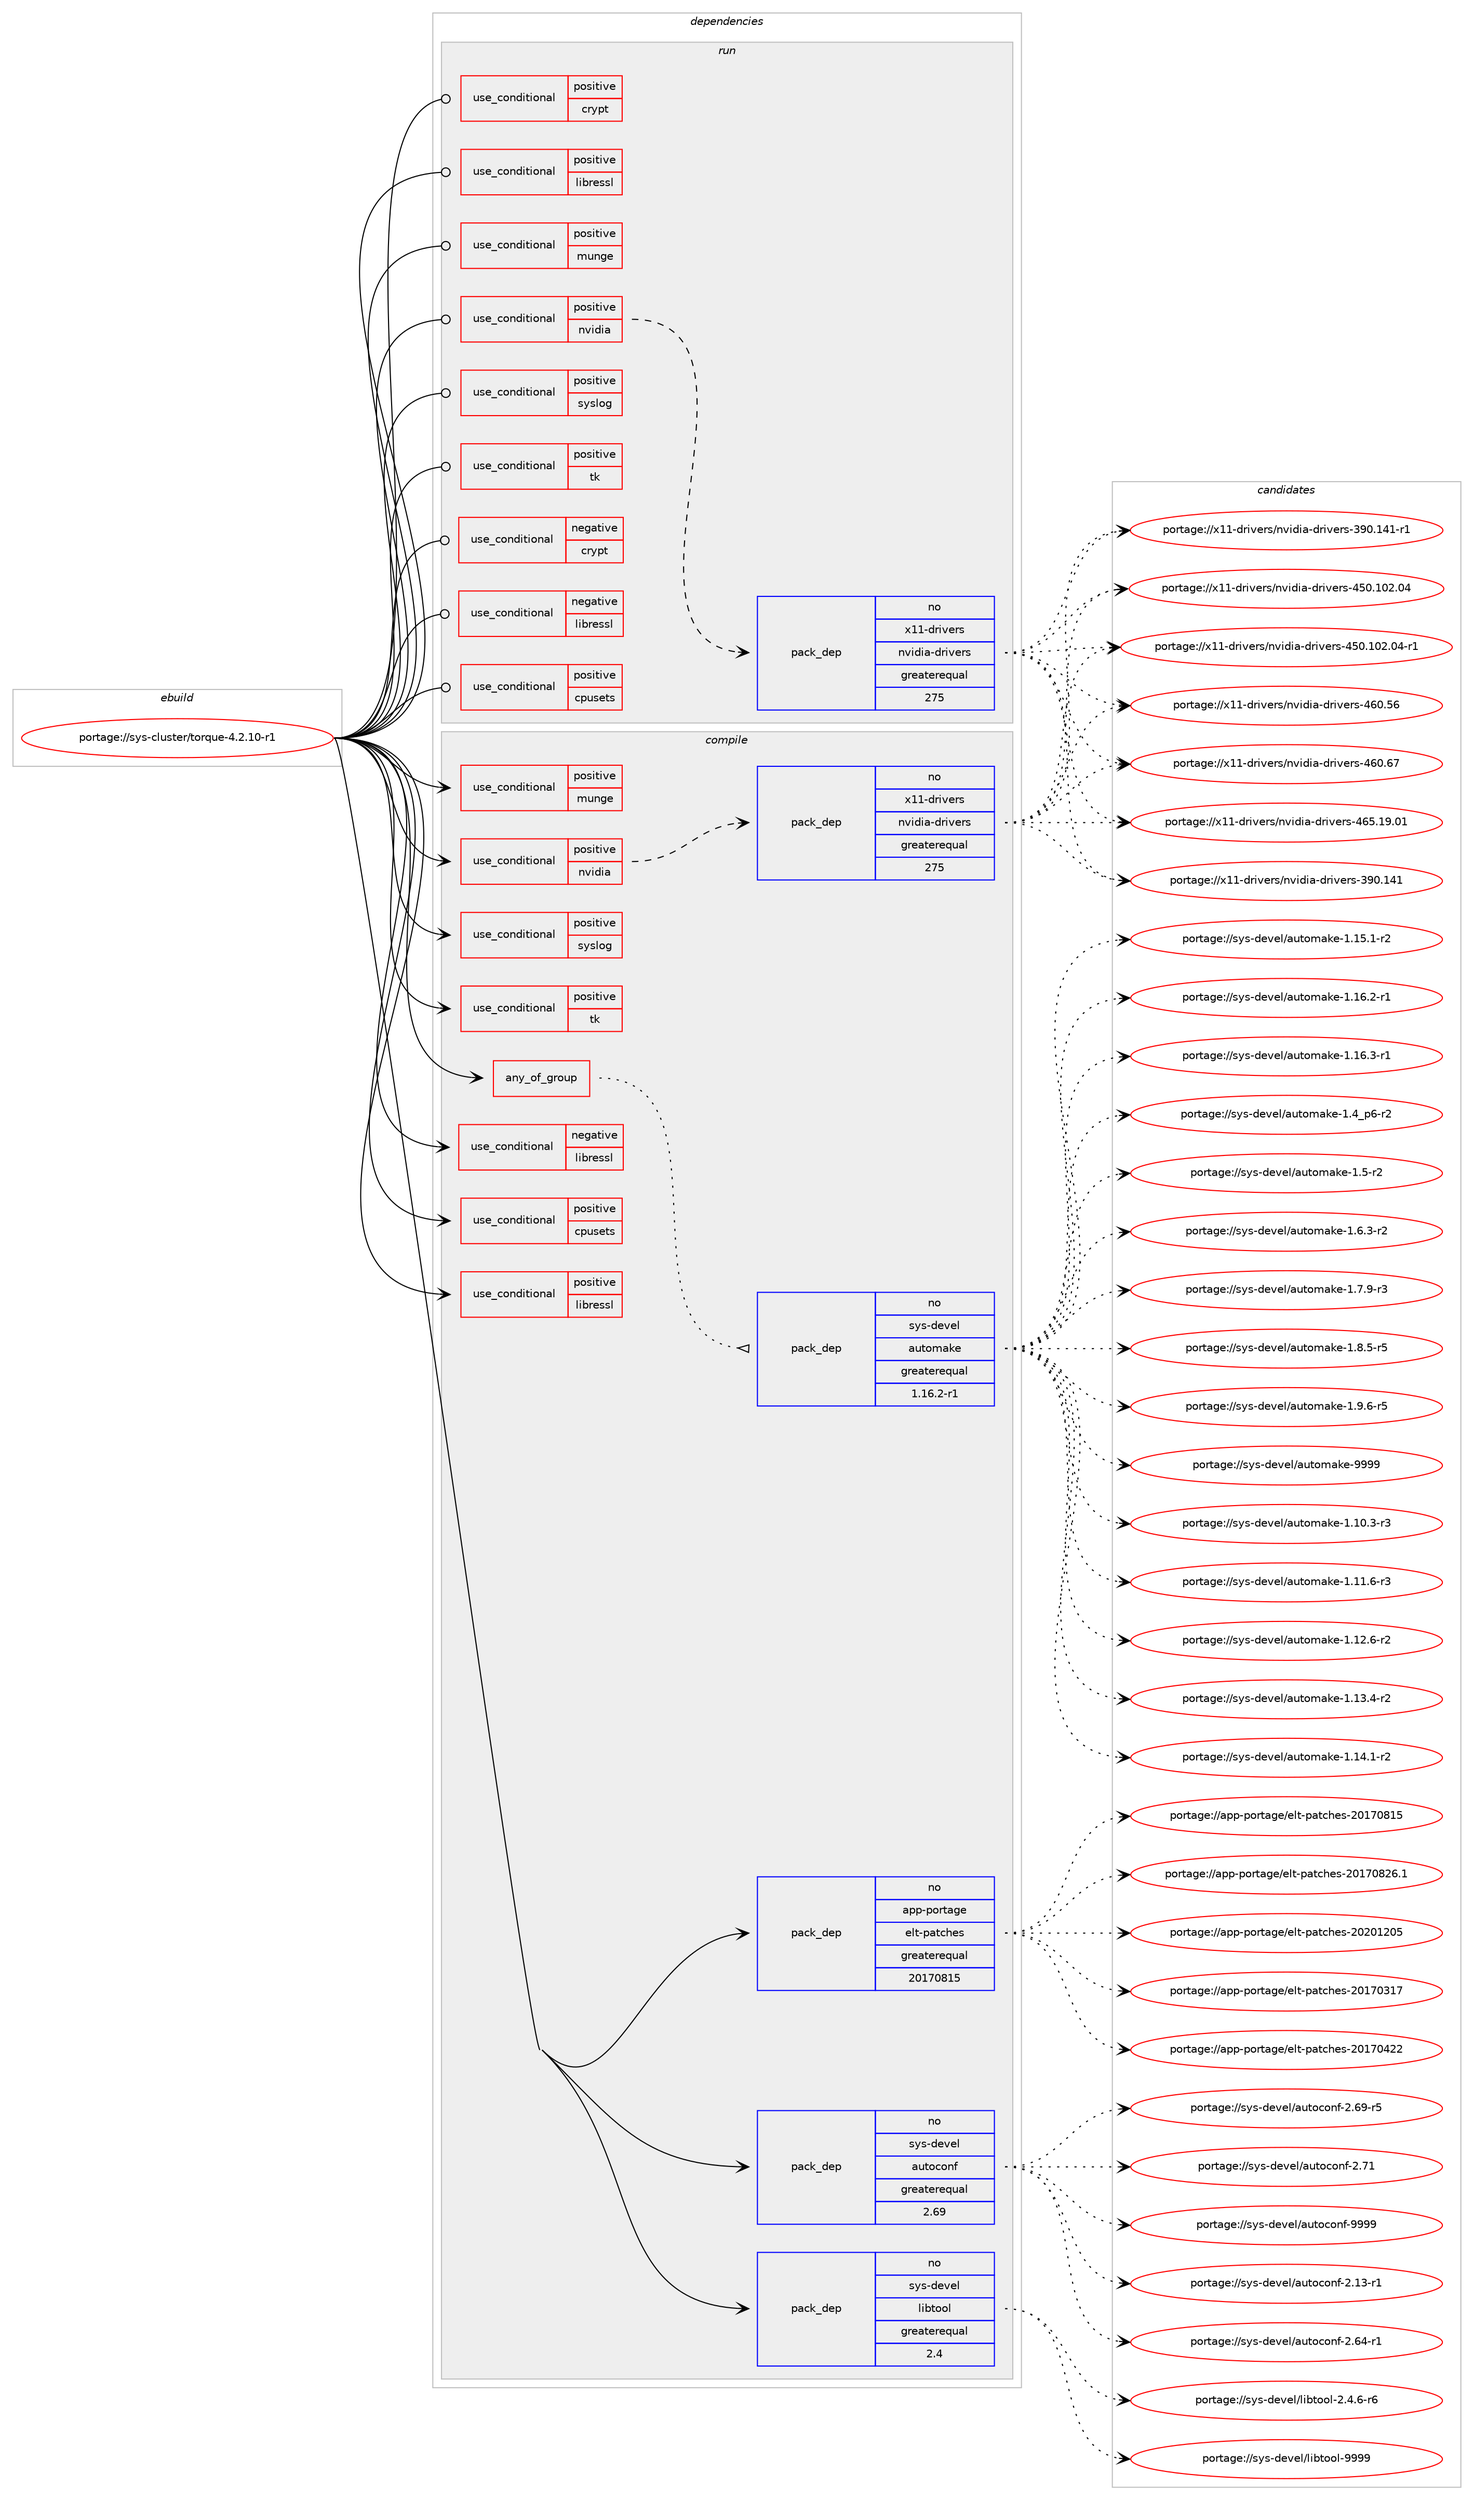 digraph prolog {

# *************
# Graph options
# *************

newrank=true;
concentrate=true;
compound=true;
graph [rankdir=LR,fontname=Helvetica,fontsize=10,ranksep=1.5];#, ranksep=2.5, nodesep=0.2];
edge  [arrowhead=vee];
node  [fontname=Helvetica,fontsize=10];

# **********
# The ebuild
# **********

subgraph cluster_leftcol {
color=gray;
rank=same;
label=<<i>ebuild</i>>;
id [label="portage://sys-cluster/torque-4.2.10-r1", color=red, width=4, href="../sys-cluster/torque-4.2.10-r1.svg"];
}

# ****************
# The dependencies
# ****************

subgraph cluster_midcol {
color=gray;
label=<<i>dependencies</i>>;
subgraph cluster_compile {
fillcolor="#eeeeee";
style=filled;
label=<<i>compile</i>>;
subgraph any36 {
dependency2908 [label=<<TABLE BORDER="0" CELLBORDER="1" CELLSPACING="0" CELLPADDING="4"><TR><TD CELLPADDING="10">any_of_group</TD></TR></TABLE>>, shape=none, color=red];subgraph pack1803 {
dependency2909 [label=<<TABLE BORDER="0" CELLBORDER="1" CELLSPACING="0" CELLPADDING="4" WIDTH="220"><TR><TD ROWSPAN="6" CELLPADDING="30">pack_dep</TD></TR><TR><TD WIDTH="110">no</TD></TR><TR><TD>sys-devel</TD></TR><TR><TD>automake</TD></TR><TR><TD>greaterequal</TD></TR><TR><TD>1.16.2-r1</TD></TR></TABLE>>, shape=none, color=blue];
}
dependency2908:e -> dependency2909:w [weight=20,style="dotted",arrowhead="oinv"];
}
id:e -> dependency2908:w [weight=20,style="solid",arrowhead="vee"];
subgraph cond1071 {
dependency2910 [label=<<TABLE BORDER="0" CELLBORDER="1" CELLSPACING="0" CELLPADDING="4"><TR><TD ROWSPAN="3" CELLPADDING="10">use_conditional</TD></TR><TR><TD>negative</TD></TR><TR><TD>libressl</TD></TR></TABLE>>, shape=none, color=red];
# *** BEGIN UNKNOWN DEPENDENCY TYPE (TODO) ***
# dependency2910 -> package_dependency(portage://sys-cluster/torque-4.2.10-r1,install,no,dev-libs,openssl,none,[,,],[slot(0),equal],[])
# *** END UNKNOWN DEPENDENCY TYPE (TODO) ***

}
id:e -> dependency2910:w [weight=20,style="solid",arrowhead="vee"];
subgraph cond1072 {
dependency2911 [label=<<TABLE BORDER="0" CELLBORDER="1" CELLSPACING="0" CELLPADDING="4"><TR><TD ROWSPAN="3" CELLPADDING="10">use_conditional</TD></TR><TR><TD>positive</TD></TR><TR><TD>cpusets</TD></TR></TABLE>>, shape=none, color=red];
# *** BEGIN UNKNOWN DEPENDENCY TYPE (TODO) ***
# dependency2911 -> package_dependency(portage://sys-cluster/torque-4.2.10-r1,install,no,sys-apps,hwloc,none,[,,],[],[])
# *** END UNKNOWN DEPENDENCY TYPE (TODO) ***

}
id:e -> dependency2911:w [weight=20,style="solid",arrowhead="vee"];
subgraph cond1073 {
dependency2912 [label=<<TABLE BORDER="0" CELLBORDER="1" CELLSPACING="0" CELLPADDING="4"><TR><TD ROWSPAN="3" CELLPADDING="10">use_conditional</TD></TR><TR><TD>positive</TD></TR><TR><TD>libressl</TD></TR></TABLE>>, shape=none, color=red];
# *** BEGIN UNKNOWN DEPENDENCY TYPE (TODO) ***
# dependency2912 -> package_dependency(portage://sys-cluster/torque-4.2.10-r1,install,no,dev-libs,libressl,none,[,,],[slot(0),equal],[])
# *** END UNKNOWN DEPENDENCY TYPE (TODO) ***

}
id:e -> dependency2912:w [weight=20,style="solid",arrowhead="vee"];
subgraph cond1074 {
dependency2913 [label=<<TABLE BORDER="0" CELLBORDER="1" CELLSPACING="0" CELLPADDING="4"><TR><TD ROWSPAN="3" CELLPADDING="10">use_conditional</TD></TR><TR><TD>positive</TD></TR><TR><TD>munge</TD></TR></TABLE>>, shape=none, color=red];
# *** BEGIN UNKNOWN DEPENDENCY TYPE (TODO) ***
# dependency2913 -> package_dependency(portage://sys-cluster/torque-4.2.10-r1,install,no,sys-auth,munge,none,[,,],[],[])
# *** END UNKNOWN DEPENDENCY TYPE (TODO) ***

}
id:e -> dependency2913:w [weight=20,style="solid",arrowhead="vee"];
subgraph cond1075 {
dependency2914 [label=<<TABLE BORDER="0" CELLBORDER="1" CELLSPACING="0" CELLPADDING="4"><TR><TD ROWSPAN="3" CELLPADDING="10">use_conditional</TD></TR><TR><TD>positive</TD></TR><TR><TD>nvidia</TD></TR></TABLE>>, shape=none, color=red];
subgraph pack1804 {
dependency2915 [label=<<TABLE BORDER="0" CELLBORDER="1" CELLSPACING="0" CELLPADDING="4" WIDTH="220"><TR><TD ROWSPAN="6" CELLPADDING="30">pack_dep</TD></TR><TR><TD WIDTH="110">no</TD></TR><TR><TD>x11-drivers</TD></TR><TR><TD>nvidia-drivers</TD></TR><TR><TD>greaterequal</TD></TR><TR><TD>275</TD></TR></TABLE>>, shape=none, color=blue];
}
dependency2914:e -> dependency2915:w [weight=20,style="dashed",arrowhead="vee"];
}
id:e -> dependency2914:w [weight=20,style="solid",arrowhead="vee"];
subgraph cond1076 {
dependency2916 [label=<<TABLE BORDER="0" CELLBORDER="1" CELLSPACING="0" CELLPADDING="4"><TR><TD ROWSPAN="3" CELLPADDING="10">use_conditional</TD></TR><TR><TD>positive</TD></TR><TR><TD>syslog</TD></TR></TABLE>>, shape=none, color=red];
# *** BEGIN UNKNOWN DEPENDENCY TYPE (TODO) ***
# dependency2916 -> package_dependency(portage://sys-cluster/torque-4.2.10-r1,install,no,virtual,logger,none,[,,],[],[])
# *** END UNKNOWN DEPENDENCY TYPE (TODO) ***

}
id:e -> dependency2916:w [weight=20,style="solid",arrowhead="vee"];
subgraph cond1077 {
dependency2917 [label=<<TABLE BORDER="0" CELLBORDER="1" CELLSPACING="0" CELLPADDING="4"><TR><TD ROWSPAN="3" CELLPADDING="10">use_conditional</TD></TR><TR><TD>positive</TD></TR><TR><TD>tk</TD></TR></TABLE>>, shape=none, color=red];
# *** BEGIN UNKNOWN DEPENDENCY TYPE (TODO) ***
# dependency2917 -> package_dependency(portage://sys-cluster/torque-4.2.10-r1,install,no,dev-lang,tk,none,[,,],[slot(0),equal],[])
# *** END UNKNOWN DEPENDENCY TYPE (TODO) ***

# *** BEGIN UNKNOWN DEPENDENCY TYPE (TODO) ***
# dependency2917 -> package_dependency(portage://sys-cluster/torque-4.2.10-r1,install,no,dev-lang,tcl,none,[,,],[slot(0),equal],[])
# *** END UNKNOWN DEPENDENCY TYPE (TODO) ***

}
id:e -> dependency2917:w [weight=20,style="solid",arrowhead="vee"];
subgraph pack1805 {
dependency2918 [label=<<TABLE BORDER="0" CELLBORDER="1" CELLSPACING="0" CELLPADDING="4" WIDTH="220"><TR><TD ROWSPAN="6" CELLPADDING="30">pack_dep</TD></TR><TR><TD WIDTH="110">no</TD></TR><TR><TD>app-portage</TD></TR><TR><TD>elt-patches</TD></TR><TR><TD>greaterequal</TD></TR><TR><TD>20170815</TD></TR></TABLE>>, shape=none, color=blue];
}
id:e -> dependency2918:w [weight=20,style="solid",arrowhead="vee"];
# *** BEGIN UNKNOWN DEPENDENCY TYPE (TODO) ***
# id -> package_dependency(portage://sys-cluster/torque-4.2.10-r1,install,no,dev-libs,libxml2,none,[,,],[],[])
# *** END UNKNOWN DEPENDENCY TYPE (TODO) ***

subgraph pack1806 {
dependency2919 [label=<<TABLE BORDER="0" CELLBORDER="1" CELLSPACING="0" CELLPADDING="4" WIDTH="220"><TR><TD ROWSPAN="6" CELLPADDING="30">pack_dep</TD></TR><TR><TD WIDTH="110">no</TD></TR><TR><TD>sys-devel</TD></TR><TR><TD>autoconf</TD></TR><TR><TD>greaterequal</TD></TR><TR><TD>2.69</TD></TR></TABLE>>, shape=none, color=blue];
}
id:e -> dependency2919:w [weight=20,style="solid",arrowhead="vee"];
# *** BEGIN UNKNOWN DEPENDENCY TYPE (TODO) ***
# id -> package_dependency(portage://sys-cluster/torque-4.2.10-r1,install,no,sys-devel,gnuconfig,none,[,,],[],[])
# *** END UNKNOWN DEPENDENCY TYPE (TODO) ***

subgraph pack1807 {
dependency2920 [label=<<TABLE BORDER="0" CELLBORDER="1" CELLSPACING="0" CELLPADDING="4" WIDTH="220"><TR><TD ROWSPAN="6" CELLPADDING="30">pack_dep</TD></TR><TR><TD WIDTH="110">no</TD></TR><TR><TD>sys-devel</TD></TR><TR><TD>libtool</TD></TR><TR><TD>greaterequal</TD></TR><TR><TD>2.4</TD></TR></TABLE>>, shape=none, color=blue];
}
id:e -> dependency2920:w [weight=20,style="solid",arrowhead="vee"];
# *** BEGIN UNKNOWN DEPENDENCY TYPE (TODO) ***
# id -> package_dependency(portage://sys-cluster/torque-4.2.10-r1,install,no,sys-libs,ncurses,none,[,,],any_different_slot,[])
# *** END UNKNOWN DEPENDENCY TYPE (TODO) ***

# *** BEGIN UNKNOWN DEPENDENCY TYPE (TODO) ***
# id -> package_dependency(portage://sys-cluster/torque-4.2.10-r1,install,no,sys-libs,readline,none,[,,],[slot(0),equal],[])
# *** END UNKNOWN DEPENDENCY TYPE (TODO) ***

# *** BEGIN UNKNOWN DEPENDENCY TYPE (TODO) ***
# id -> package_dependency(portage://sys-cluster/torque-4.2.10-r1,install,no,sys-libs,zlib,none,[,,],[],[])
# *** END UNKNOWN DEPENDENCY TYPE (TODO) ***

# *** BEGIN UNKNOWN DEPENDENCY TYPE (TODO) ***
# id -> package_dependency(portage://sys-cluster/torque-4.2.10-r1,install,strong,games-util,qstat,none,[,,],[],[])
# *** END UNKNOWN DEPENDENCY TYPE (TODO) ***

# *** BEGIN UNKNOWN DEPENDENCY TYPE (TODO) ***
# id -> package_dependency(portage://sys-cluster/torque-4.2.10-r1,install,strong,sys-cluster,slurm,none,[,,],[],[])
# *** END UNKNOWN DEPENDENCY TYPE (TODO) ***

}
subgraph cluster_compileandrun {
fillcolor="#eeeeee";
style=filled;
label=<<i>compile and run</i>>;
}
subgraph cluster_run {
fillcolor="#eeeeee";
style=filled;
label=<<i>run</i>>;
subgraph cond1078 {
dependency2921 [label=<<TABLE BORDER="0" CELLBORDER="1" CELLSPACING="0" CELLPADDING="4"><TR><TD ROWSPAN="3" CELLPADDING="10">use_conditional</TD></TR><TR><TD>negative</TD></TR><TR><TD>crypt</TD></TR></TABLE>>, shape=none, color=red];
# *** BEGIN UNKNOWN DEPENDENCY TYPE (TODO) ***
# dependency2921 -> package_dependency(portage://sys-cluster/torque-4.2.10-r1,run,no,net-misc,netkit-rsh,none,[,,],[],[])
# *** END UNKNOWN DEPENDENCY TYPE (TODO) ***

}
id:e -> dependency2921:w [weight=20,style="solid",arrowhead="odot"];
subgraph cond1079 {
dependency2922 [label=<<TABLE BORDER="0" CELLBORDER="1" CELLSPACING="0" CELLPADDING="4"><TR><TD ROWSPAN="3" CELLPADDING="10">use_conditional</TD></TR><TR><TD>negative</TD></TR><TR><TD>libressl</TD></TR></TABLE>>, shape=none, color=red];
# *** BEGIN UNKNOWN DEPENDENCY TYPE (TODO) ***
# dependency2922 -> package_dependency(portage://sys-cluster/torque-4.2.10-r1,run,no,dev-libs,openssl,none,[,,],[slot(0),equal],[])
# *** END UNKNOWN DEPENDENCY TYPE (TODO) ***

}
id:e -> dependency2922:w [weight=20,style="solid",arrowhead="odot"];
subgraph cond1080 {
dependency2923 [label=<<TABLE BORDER="0" CELLBORDER="1" CELLSPACING="0" CELLPADDING="4"><TR><TD ROWSPAN="3" CELLPADDING="10">use_conditional</TD></TR><TR><TD>positive</TD></TR><TR><TD>cpusets</TD></TR></TABLE>>, shape=none, color=red];
# *** BEGIN UNKNOWN DEPENDENCY TYPE (TODO) ***
# dependency2923 -> package_dependency(portage://sys-cluster/torque-4.2.10-r1,run,no,sys-apps,hwloc,none,[,,],[],[])
# *** END UNKNOWN DEPENDENCY TYPE (TODO) ***

}
id:e -> dependency2923:w [weight=20,style="solid",arrowhead="odot"];
subgraph cond1081 {
dependency2924 [label=<<TABLE BORDER="0" CELLBORDER="1" CELLSPACING="0" CELLPADDING="4"><TR><TD ROWSPAN="3" CELLPADDING="10">use_conditional</TD></TR><TR><TD>positive</TD></TR><TR><TD>crypt</TD></TR></TABLE>>, shape=none, color=red];
# *** BEGIN UNKNOWN DEPENDENCY TYPE (TODO) ***
# dependency2924 -> package_dependency(portage://sys-cluster/torque-4.2.10-r1,run,no,net-misc,openssh,none,[,,],[],[])
# *** END UNKNOWN DEPENDENCY TYPE (TODO) ***

}
id:e -> dependency2924:w [weight=20,style="solid",arrowhead="odot"];
subgraph cond1082 {
dependency2925 [label=<<TABLE BORDER="0" CELLBORDER="1" CELLSPACING="0" CELLPADDING="4"><TR><TD ROWSPAN="3" CELLPADDING="10">use_conditional</TD></TR><TR><TD>positive</TD></TR><TR><TD>libressl</TD></TR></TABLE>>, shape=none, color=red];
# *** BEGIN UNKNOWN DEPENDENCY TYPE (TODO) ***
# dependency2925 -> package_dependency(portage://sys-cluster/torque-4.2.10-r1,run,no,dev-libs,libressl,none,[,,],[slot(0),equal],[])
# *** END UNKNOWN DEPENDENCY TYPE (TODO) ***

}
id:e -> dependency2925:w [weight=20,style="solid",arrowhead="odot"];
subgraph cond1083 {
dependency2926 [label=<<TABLE BORDER="0" CELLBORDER="1" CELLSPACING="0" CELLPADDING="4"><TR><TD ROWSPAN="3" CELLPADDING="10">use_conditional</TD></TR><TR><TD>positive</TD></TR><TR><TD>munge</TD></TR></TABLE>>, shape=none, color=red];
# *** BEGIN UNKNOWN DEPENDENCY TYPE (TODO) ***
# dependency2926 -> package_dependency(portage://sys-cluster/torque-4.2.10-r1,run,no,sys-auth,munge,none,[,,],[],[])
# *** END UNKNOWN DEPENDENCY TYPE (TODO) ***

}
id:e -> dependency2926:w [weight=20,style="solid",arrowhead="odot"];
subgraph cond1084 {
dependency2927 [label=<<TABLE BORDER="0" CELLBORDER="1" CELLSPACING="0" CELLPADDING="4"><TR><TD ROWSPAN="3" CELLPADDING="10">use_conditional</TD></TR><TR><TD>positive</TD></TR><TR><TD>nvidia</TD></TR></TABLE>>, shape=none, color=red];
subgraph pack1808 {
dependency2928 [label=<<TABLE BORDER="0" CELLBORDER="1" CELLSPACING="0" CELLPADDING="4" WIDTH="220"><TR><TD ROWSPAN="6" CELLPADDING="30">pack_dep</TD></TR><TR><TD WIDTH="110">no</TD></TR><TR><TD>x11-drivers</TD></TR><TR><TD>nvidia-drivers</TD></TR><TR><TD>greaterequal</TD></TR><TR><TD>275</TD></TR></TABLE>>, shape=none, color=blue];
}
dependency2927:e -> dependency2928:w [weight=20,style="dashed",arrowhead="vee"];
}
id:e -> dependency2927:w [weight=20,style="solid",arrowhead="odot"];
subgraph cond1085 {
dependency2929 [label=<<TABLE BORDER="0" CELLBORDER="1" CELLSPACING="0" CELLPADDING="4"><TR><TD ROWSPAN="3" CELLPADDING="10">use_conditional</TD></TR><TR><TD>positive</TD></TR><TR><TD>syslog</TD></TR></TABLE>>, shape=none, color=red];
# *** BEGIN UNKNOWN DEPENDENCY TYPE (TODO) ***
# dependency2929 -> package_dependency(portage://sys-cluster/torque-4.2.10-r1,run,no,virtual,logger,none,[,,],[],[])
# *** END UNKNOWN DEPENDENCY TYPE (TODO) ***

}
id:e -> dependency2929:w [weight=20,style="solid",arrowhead="odot"];
subgraph cond1086 {
dependency2930 [label=<<TABLE BORDER="0" CELLBORDER="1" CELLSPACING="0" CELLPADDING="4"><TR><TD ROWSPAN="3" CELLPADDING="10">use_conditional</TD></TR><TR><TD>positive</TD></TR><TR><TD>tk</TD></TR></TABLE>>, shape=none, color=red];
# *** BEGIN UNKNOWN DEPENDENCY TYPE (TODO) ***
# dependency2930 -> package_dependency(portage://sys-cluster/torque-4.2.10-r1,run,no,dev-lang,tk,none,[,,],[slot(0),equal],[])
# *** END UNKNOWN DEPENDENCY TYPE (TODO) ***

# *** BEGIN UNKNOWN DEPENDENCY TYPE (TODO) ***
# dependency2930 -> package_dependency(portage://sys-cluster/torque-4.2.10-r1,run,no,dev-lang,tcl,none,[,,],[slot(0),equal],[])
# *** END UNKNOWN DEPENDENCY TYPE (TODO) ***

}
id:e -> dependency2930:w [weight=20,style="solid",arrowhead="odot"];
# *** BEGIN UNKNOWN DEPENDENCY TYPE (TODO) ***
# id -> package_dependency(portage://sys-cluster/torque-4.2.10-r1,run,no,dev-libs,libxml2,none,[,,],[],[])
# *** END UNKNOWN DEPENDENCY TYPE (TODO) ***

# *** BEGIN UNKNOWN DEPENDENCY TYPE (TODO) ***
# id -> package_dependency(portage://sys-cluster/torque-4.2.10-r1,run,no,sys-libs,readline,none,[,,],[slot(0),equal],[])
# *** END UNKNOWN DEPENDENCY TYPE (TODO) ***

# *** BEGIN UNKNOWN DEPENDENCY TYPE (TODO) ***
# id -> package_dependency(portage://sys-cluster/torque-4.2.10-r1,run,no,sys-libs,zlib,none,[,,],[],[])
# *** END UNKNOWN DEPENDENCY TYPE (TODO) ***

# *** BEGIN UNKNOWN DEPENDENCY TYPE (TODO) ***
# id -> package_dependency(portage://sys-cluster/torque-4.2.10-r1,run,strong,games-util,qstat,none,[,,],[],[])
# *** END UNKNOWN DEPENDENCY TYPE (TODO) ***

# *** BEGIN UNKNOWN DEPENDENCY TYPE (TODO) ***
# id -> package_dependency(portage://sys-cluster/torque-4.2.10-r1,run,weak,dev-libs,uthash,none,[,,],[],[])
# *** END UNKNOWN DEPENDENCY TYPE (TODO) ***

}
}

# **************
# The candidates
# **************

subgraph cluster_choices {
rank=same;
color=gray;
label=<<i>candidates</i>>;

subgraph choice1803 {
color=black;
nodesep=1;
choice11512111545100101118101108479711711611110997107101454946494846514511451 [label="portage://sys-devel/automake-1.10.3-r3", color=red, width=4,href="../sys-devel/automake-1.10.3-r3.svg"];
choice11512111545100101118101108479711711611110997107101454946494946544511451 [label="portage://sys-devel/automake-1.11.6-r3", color=red, width=4,href="../sys-devel/automake-1.11.6-r3.svg"];
choice11512111545100101118101108479711711611110997107101454946495046544511450 [label="portage://sys-devel/automake-1.12.6-r2", color=red, width=4,href="../sys-devel/automake-1.12.6-r2.svg"];
choice11512111545100101118101108479711711611110997107101454946495146524511450 [label="portage://sys-devel/automake-1.13.4-r2", color=red, width=4,href="../sys-devel/automake-1.13.4-r2.svg"];
choice11512111545100101118101108479711711611110997107101454946495246494511450 [label="portage://sys-devel/automake-1.14.1-r2", color=red, width=4,href="../sys-devel/automake-1.14.1-r2.svg"];
choice11512111545100101118101108479711711611110997107101454946495346494511450 [label="portage://sys-devel/automake-1.15.1-r2", color=red, width=4,href="../sys-devel/automake-1.15.1-r2.svg"];
choice11512111545100101118101108479711711611110997107101454946495446504511449 [label="portage://sys-devel/automake-1.16.2-r1", color=red, width=4,href="../sys-devel/automake-1.16.2-r1.svg"];
choice11512111545100101118101108479711711611110997107101454946495446514511449 [label="portage://sys-devel/automake-1.16.3-r1", color=red, width=4,href="../sys-devel/automake-1.16.3-r1.svg"];
choice115121115451001011181011084797117116111109971071014549465295112544511450 [label="portage://sys-devel/automake-1.4_p6-r2", color=red, width=4,href="../sys-devel/automake-1.4_p6-r2.svg"];
choice11512111545100101118101108479711711611110997107101454946534511450 [label="portage://sys-devel/automake-1.5-r2", color=red, width=4,href="../sys-devel/automake-1.5-r2.svg"];
choice115121115451001011181011084797117116111109971071014549465446514511450 [label="portage://sys-devel/automake-1.6.3-r2", color=red, width=4,href="../sys-devel/automake-1.6.3-r2.svg"];
choice115121115451001011181011084797117116111109971071014549465546574511451 [label="portage://sys-devel/automake-1.7.9-r3", color=red, width=4,href="../sys-devel/automake-1.7.9-r3.svg"];
choice115121115451001011181011084797117116111109971071014549465646534511453 [label="portage://sys-devel/automake-1.8.5-r5", color=red, width=4,href="../sys-devel/automake-1.8.5-r5.svg"];
choice115121115451001011181011084797117116111109971071014549465746544511453 [label="portage://sys-devel/automake-1.9.6-r5", color=red, width=4,href="../sys-devel/automake-1.9.6-r5.svg"];
choice115121115451001011181011084797117116111109971071014557575757 [label="portage://sys-devel/automake-9999", color=red, width=4,href="../sys-devel/automake-9999.svg"];
dependency2909:e -> choice11512111545100101118101108479711711611110997107101454946494846514511451:w [style=dotted,weight="100"];
dependency2909:e -> choice11512111545100101118101108479711711611110997107101454946494946544511451:w [style=dotted,weight="100"];
dependency2909:e -> choice11512111545100101118101108479711711611110997107101454946495046544511450:w [style=dotted,weight="100"];
dependency2909:e -> choice11512111545100101118101108479711711611110997107101454946495146524511450:w [style=dotted,weight="100"];
dependency2909:e -> choice11512111545100101118101108479711711611110997107101454946495246494511450:w [style=dotted,weight="100"];
dependency2909:e -> choice11512111545100101118101108479711711611110997107101454946495346494511450:w [style=dotted,weight="100"];
dependency2909:e -> choice11512111545100101118101108479711711611110997107101454946495446504511449:w [style=dotted,weight="100"];
dependency2909:e -> choice11512111545100101118101108479711711611110997107101454946495446514511449:w [style=dotted,weight="100"];
dependency2909:e -> choice115121115451001011181011084797117116111109971071014549465295112544511450:w [style=dotted,weight="100"];
dependency2909:e -> choice11512111545100101118101108479711711611110997107101454946534511450:w [style=dotted,weight="100"];
dependency2909:e -> choice115121115451001011181011084797117116111109971071014549465446514511450:w [style=dotted,weight="100"];
dependency2909:e -> choice115121115451001011181011084797117116111109971071014549465546574511451:w [style=dotted,weight="100"];
dependency2909:e -> choice115121115451001011181011084797117116111109971071014549465646534511453:w [style=dotted,weight="100"];
dependency2909:e -> choice115121115451001011181011084797117116111109971071014549465746544511453:w [style=dotted,weight="100"];
dependency2909:e -> choice115121115451001011181011084797117116111109971071014557575757:w [style=dotted,weight="100"];
}
subgraph choice1804 {
color=black;
nodesep=1;
choice1204949451001141051181011141154711011810510010597451001141051181011141154551574846495249 [label="portage://x11-drivers/nvidia-drivers-390.141", color=red, width=4,href="../x11-drivers/nvidia-drivers-390.141.svg"];
choice12049494510011410511810111411547110118105100105974510011410511810111411545515748464952494511449 [label="portage://x11-drivers/nvidia-drivers-390.141-r1", color=red, width=4,href="../x11-drivers/nvidia-drivers-390.141-r1.svg"];
choice1204949451001141051181011141154711011810510010597451001141051181011141154552534846494850464852 [label="portage://x11-drivers/nvidia-drivers-450.102.04", color=red, width=4,href="../x11-drivers/nvidia-drivers-450.102.04.svg"];
choice12049494510011410511810111411547110118105100105974510011410511810111411545525348464948504648524511449 [label="portage://x11-drivers/nvidia-drivers-450.102.04-r1", color=red, width=4,href="../x11-drivers/nvidia-drivers-450.102.04-r1.svg"];
choice12049494510011410511810111411547110118105100105974510011410511810111411545525448465354 [label="portage://x11-drivers/nvidia-drivers-460.56", color=red, width=4,href="../x11-drivers/nvidia-drivers-460.56.svg"];
choice12049494510011410511810111411547110118105100105974510011410511810111411545525448465455 [label="portage://x11-drivers/nvidia-drivers-460.67", color=red, width=4,href="../x11-drivers/nvidia-drivers-460.67.svg"];
choice12049494510011410511810111411547110118105100105974510011410511810111411545525453464957464849 [label="portage://x11-drivers/nvidia-drivers-465.19.01", color=red, width=4,href="../x11-drivers/nvidia-drivers-465.19.01.svg"];
dependency2915:e -> choice1204949451001141051181011141154711011810510010597451001141051181011141154551574846495249:w [style=dotted,weight="100"];
dependency2915:e -> choice12049494510011410511810111411547110118105100105974510011410511810111411545515748464952494511449:w [style=dotted,weight="100"];
dependency2915:e -> choice1204949451001141051181011141154711011810510010597451001141051181011141154552534846494850464852:w [style=dotted,weight="100"];
dependency2915:e -> choice12049494510011410511810111411547110118105100105974510011410511810111411545525348464948504648524511449:w [style=dotted,weight="100"];
dependency2915:e -> choice12049494510011410511810111411547110118105100105974510011410511810111411545525448465354:w [style=dotted,weight="100"];
dependency2915:e -> choice12049494510011410511810111411547110118105100105974510011410511810111411545525448465455:w [style=dotted,weight="100"];
dependency2915:e -> choice12049494510011410511810111411547110118105100105974510011410511810111411545525453464957464849:w [style=dotted,weight="100"];
}
subgraph choice1805 {
color=black;
nodesep=1;
choice97112112451121111141169710310147101108116451129711699104101115455048495548514955 [label="portage://app-portage/elt-patches-20170317", color=red, width=4,href="../app-portage/elt-patches-20170317.svg"];
choice97112112451121111141169710310147101108116451129711699104101115455048495548525050 [label="portage://app-portage/elt-patches-20170422", color=red, width=4,href="../app-portage/elt-patches-20170422.svg"];
choice97112112451121111141169710310147101108116451129711699104101115455048495548564953 [label="portage://app-portage/elt-patches-20170815", color=red, width=4,href="../app-portage/elt-patches-20170815.svg"];
choice971121124511211111411697103101471011081164511297116991041011154550484955485650544649 [label="portage://app-portage/elt-patches-20170826.1", color=red, width=4,href="../app-portage/elt-patches-20170826.1.svg"];
choice97112112451121111141169710310147101108116451129711699104101115455048504849504853 [label="portage://app-portage/elt-patches-20201205", color=red, width=4,href="../app-portage/elt-patches-20201205.svg"];
dependency2918:e -> choice97112112451121111141169710310147101108116451129711699104101115455048495548514955:w [style=dotted,weight="100"];
dependency2918:e -> choice97112112451121111141169710310147101108116451129711699104101115455048495548525050:w [style=dotted,weight="100"];
dependency2918:e -> choice97112112451121111141169710310147101108116451129711699104101115455048495548564953:w [style=dotted,weight="100"];
dependency2918:e -> choice971121124511211111411697103101471011081164511297116991041011154550484955485650544649:w [style=dotted,weight="100"];
dependency2918:e -> choice97112112451121111141169710310147101108116451129711699104101115455048504849504853:w [style=dotted,weight="100"];
}
subgraph choice1806 {
color=black;
nodesep=1;
choice1151211154510010111810110847971171161119911111010245504649514511449 [label="portage://sys-devel/autoconf-2.13-r1", color=red, width=4,href="../sys-devel/autoconf-2.13-r1.svg"];
choice1151211154510010111810110847971171161119911111010245504654524511449 [label="portage://sys-devel/autoconf-2.64-r1", color=red, width=4,href="../sys-devel/autoconf-2.64-r1.svg"];
choice1151211154510010111810110847971171161119911111010245504654574511453 [label="portage://sys-devel/autoconf-2.69-r5", color=red, width=4,href="../sys-devel/autoconf-2.69-r5.svg"];
choice115121115451001011181011084797117116111991111101024550465549 [label="portage://sys-devel/autoconf-2.71", color=red, width=4,href="../sys-devel/autoconf-2.71.svg"];
choice115121115451001011181011084797117116111991111101024557575757 [label="portage://sys-devel/autoconf-9999", color=red, width=4,href="../sys-devel/autoconf-9999.svg"];
dependency2919:e -> choice1151211154510010111810110847971171161119911111010245504649514511449:w [style=dotted,weight="100"];
dependency2919:e -> choice1151211154510010111810110847971171161119911111010245504654524511449:w [style=dotted,weight="100"];
dependency2919:e -> choice1151211154510010111810110847971171161119911111010245504654574511453:w [style=dotted,weight="100"];
dependency2919:e -> choice115121115451001011181011084797117116111991111101024550465549:w [style=dotted,weight="100"];
dependency2919:e -> choice115121115451001011181011084797117116111991111101024557575757:w [style=dotted,weight="100"];
}
subgraph choice1807 {
color=black;
nodesep=1;
choice1151211154510010111810110847108105981161111111084550465246544511454 [label="portage://sys-devel/libtool-2.4.6-r6", color=red, width=4,href="../sys-devel/libtool-2.4.6-r6.svg"];
choice1151211154510010111810110847108105981161111111084557575757 [label="portage://sys-devel/libtool-9999", color=red, width=4,href="../sys-devel/libtool-9999.svg"];
dependency2920:e -> choice1151211154510010111810110847108105981161111111084550465246544511454:w [style=dotted,weight="100"];
dependency2920:e -> choice1151211154510010111810110847108105981161111111084557575757:w [style=dotted,weight="100"];
}
subgraph choice1808 {
color=black;
nodesep=1;
choice1204949451001141051181011141154711011810510010597451001141051181011141154551574846495249 [label="portage://x11-drivers/nvidia-drivers-390.141", color=red, width=4,href="../x11-drivers/nvidia-drivers-390.141.svg"];
choice12049494510011410511810111411547110118105100105974510011410511810111411545515748464952494511449 [label="portage://x11-drivers/nvidia-drivers-390.141-r1", color=red, width=4,href="../x11-drivers/nvidia-drivers-390.141-r1.svg"];
choice1204949451001141051181011141154711011810510010597451001141051181011141154552534846494850464852 [label="portage://x11-drivers/nvidia-drivers-450.102.04", color=red, width=4,href="../x11-drivers/nvidia-drivers-450.102.04.svg"];
choice12049494510011410511810111411547110118105100105974510011410511810111411545525348464948504648524511449 [label="portage://x11-drivers/nvidia-drivers-450.102.04-r1", color=red, width=4,href="../x11-drivers/nvidia-drivers-450.102.04-r1.svg"];
choice12049494510011410511810111411547110118105100105974510011410511810111411545525448465354 [label="portage://x11-drivers/nvidia-drivers-460.56", color=red, width=4,href="../x11-drivers/nvidia-drivers-460.56.svg"];
choice12049494510011410511810111411547110118105100105974510011410511810111411545525448465455 [label="portage://x11-drivers/nvidia-drivers-460.67", color=red, width=4,href="../x11-drivers/nvidia-drivers-460.67.svg"];
choice12049494510011410511810111411547110118105100105974510011410511810111411545525453464957464849 [label="portage://x11-drivers/nvidia-drivers-465.19.01", color=red, width=4,href="../x11-drivers/nvidia-drivers-465.19.01.svg"];
dependency2928:e -> choice1204949451001141051181011141154711011810510010597451001141051181011141154551574846495249:w [style=dotted,weight="100"];
dependency2928:e -> choice12049494510011410511810111411547110118105100105974510011410511810111411545515748464952494511449:w [style=dotted,weight="100"];
dependency2928:e -> choice1204949451001141051181011141154711011810510010597451001141051181011141154552534846494850464852:w [style=dotted,weight="100"];
dependency2928:e -> choice12049494510011410511810111411547110118105100105974510011410511810111411545525348464948504648524511449:w [style=dotted,weight="100"];
dependency2928:e -> choice12049494510011410511810111411547110118105100105974510011410511810111411545525448465354:w [style=dotted,weight="100"];
dependency2928:e -> choice12049494510011410511810111411547110118105100105974510011410511810111411545525448465455:w [style=dotted,weight="100"];
dependency2928:e -> choice12049494510011410511810111411547110118105100105974510011410511810111411545525453464957464849:w [style=dotted,weight="100"];
}
}

}
